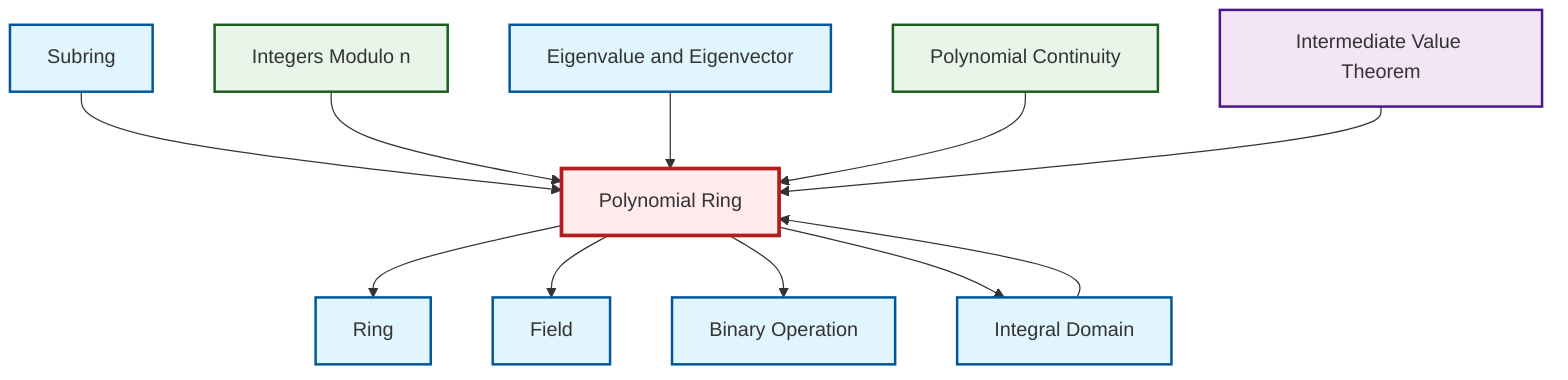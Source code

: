 graph TD
    classDef definition fill:#e1f5fe,stroke:#01579b,stroke-width:2px
    classDef theorem fill:#f3e5f5,stroke:#4a148c,stroke-width:2px
    classDef axiom fill:#fff3e0,stroke:#e65100,stroke-width:2px
    classDef example fill:#e8f5e9,stroke:#1b5e20,stroke-width:2px
    classDef current fill:#ffebee,stroke:#b71c1c,stroke-width:3px
    def-ring["Ring"]:::definition
    def-subring["Subring"]:::definition
    ex-quotient-integers-mod-n["Integers Modulo n"]:::example
    def-field["Field"]:::definition
    thm-intermediate-value["Intermediate Value Theorem"]:::theorem
    def-integral-domain["Integral Domain"]:::definition
    def-polynomial-ring["Polynomial Ring"]:::definition
    ex-polynomial-continuity["Polynomial Continuity"]:::example
    def-binary-operation["Binary Operation"]:::definition
    def-eigenvalue-eigenvector["Eigenvalue and Eigenvector"]:::definition
    def-subring --> def-polynomial-ring
    ex-quotient-integers-mod-n --> def-polynomial-ring
    def-polynomial-ring --> def-ring
    def-eigenvalue-eigenvector --> def-polynomial-ring
    def-polynomial-ring --> def-field
    def-polynomial-ring --> def-binary-operation
    def-polynomial-ring --> def-integral-domain
    ex-polynomial-continuity --> def-polynomial-ring
    def-integral-domain --> def-polynomial-ring
    thm-intermediate-value --> def-polynomial-ring
    class def-polynomial-ring current